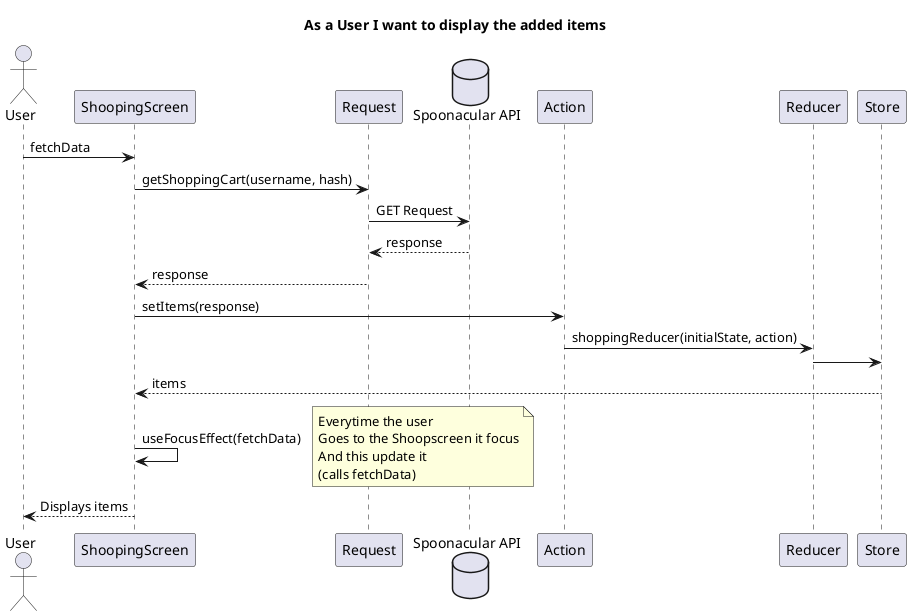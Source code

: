 @startuml
title As a User I want to display the added items

actor User as User

actor User as User
participant "ShoopingScreen" as Screen
participant "Request" as Request
database "Spoonacular API" as Server
participant "Action" as AR
participant "Reducer" as RD
participant "Store" as Store

User->Screen:fetchData
Screen->Request:getShoppingCart(username, hash)
Request->Server:GET Request
Server-->Request:response
Request-->Screen:response
Screen->AR:setItems(response)
AR->RD:shoppingReducer(initialState, action)
RD->Store:
Store-->Screen:items
Screen->Screen:useFocusEffect(fetchData)
note right
Everytime the user
Goes to the Shoopscreen it focus
And this update it
(calls fetchData)
end note
Screen-->User:Displays items
@enduml

